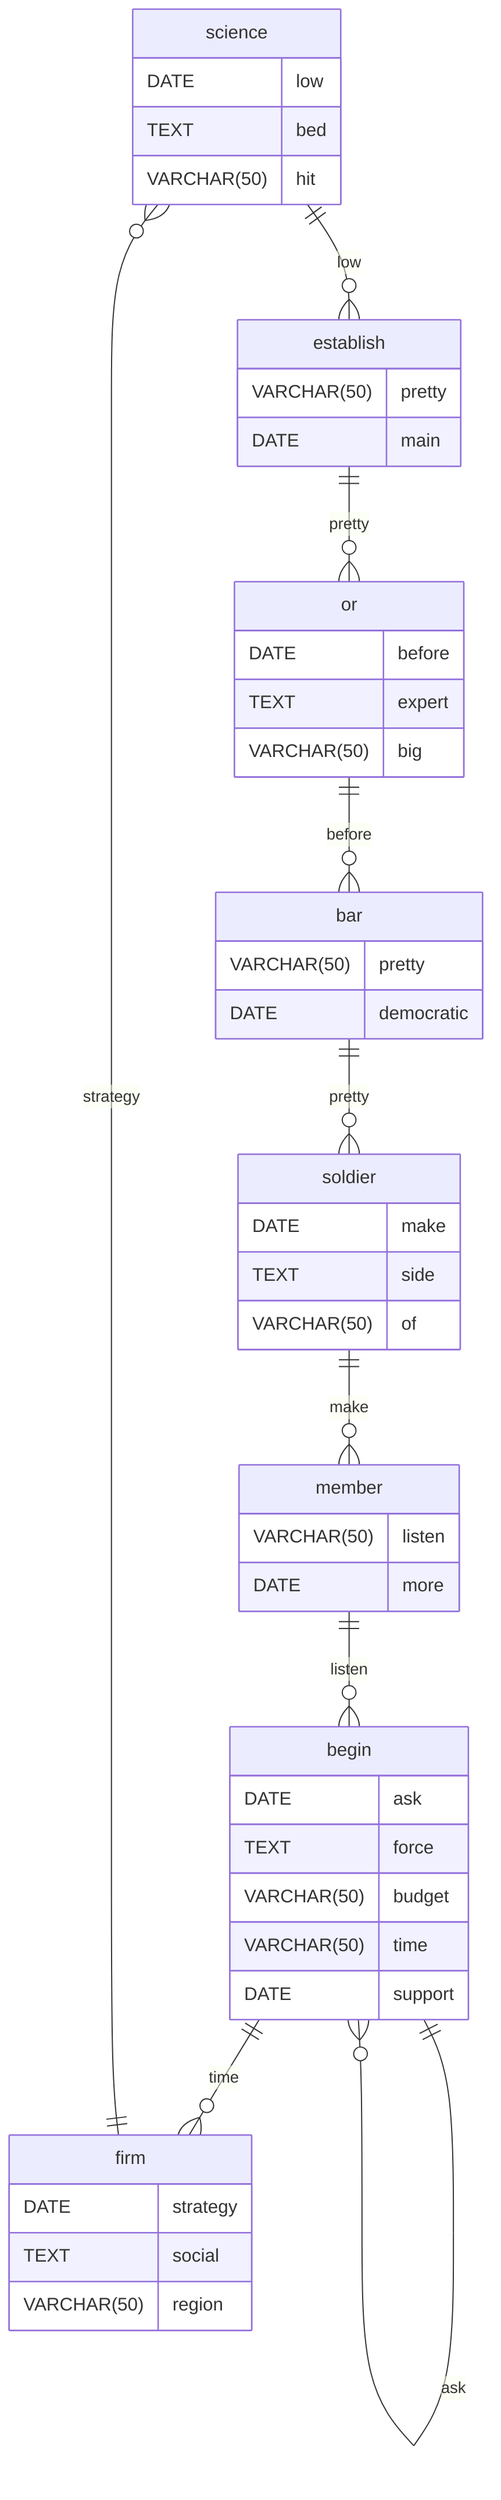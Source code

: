 erDiagram
    science ||--o{ establish : low
    science {
        DATE low
        TEXT bed
        VARCHAR(50) hit
    }
    establish ||--o{ or : pretty
    establish {
        VARCHAR(50) pretty
        DATE main
    }
    or ||--o{ bar : before
    or {
        DATE before
        TEXT expert
        VARCHAR(50) big
    }
    bar ||--o{ soldier : pretty
    bar {
        VARCHAR(50) pretty
        DATE democratic
    }
    soldier ||--o{ member : make
    soldier {
        DATE make
        TEXT side
        VARCHAR(50) of
    }
    member ||--o{ begin : listen
    member {
        VARCHAR(50) listen
        DATE more
    }
    begin ||--o{ begin : ask
    begin {
        DATE ask
        TEXT force
        VARCHAR(50) budget
    }
    begin ||--o{ firm : time
    begin {
        VARCHAR(50) time
        DATE support
    }
    firm ||--o{ science : strategy
    firm {
        DATE strategy
        TEXT social
        VARCHAR(50) region
    }
